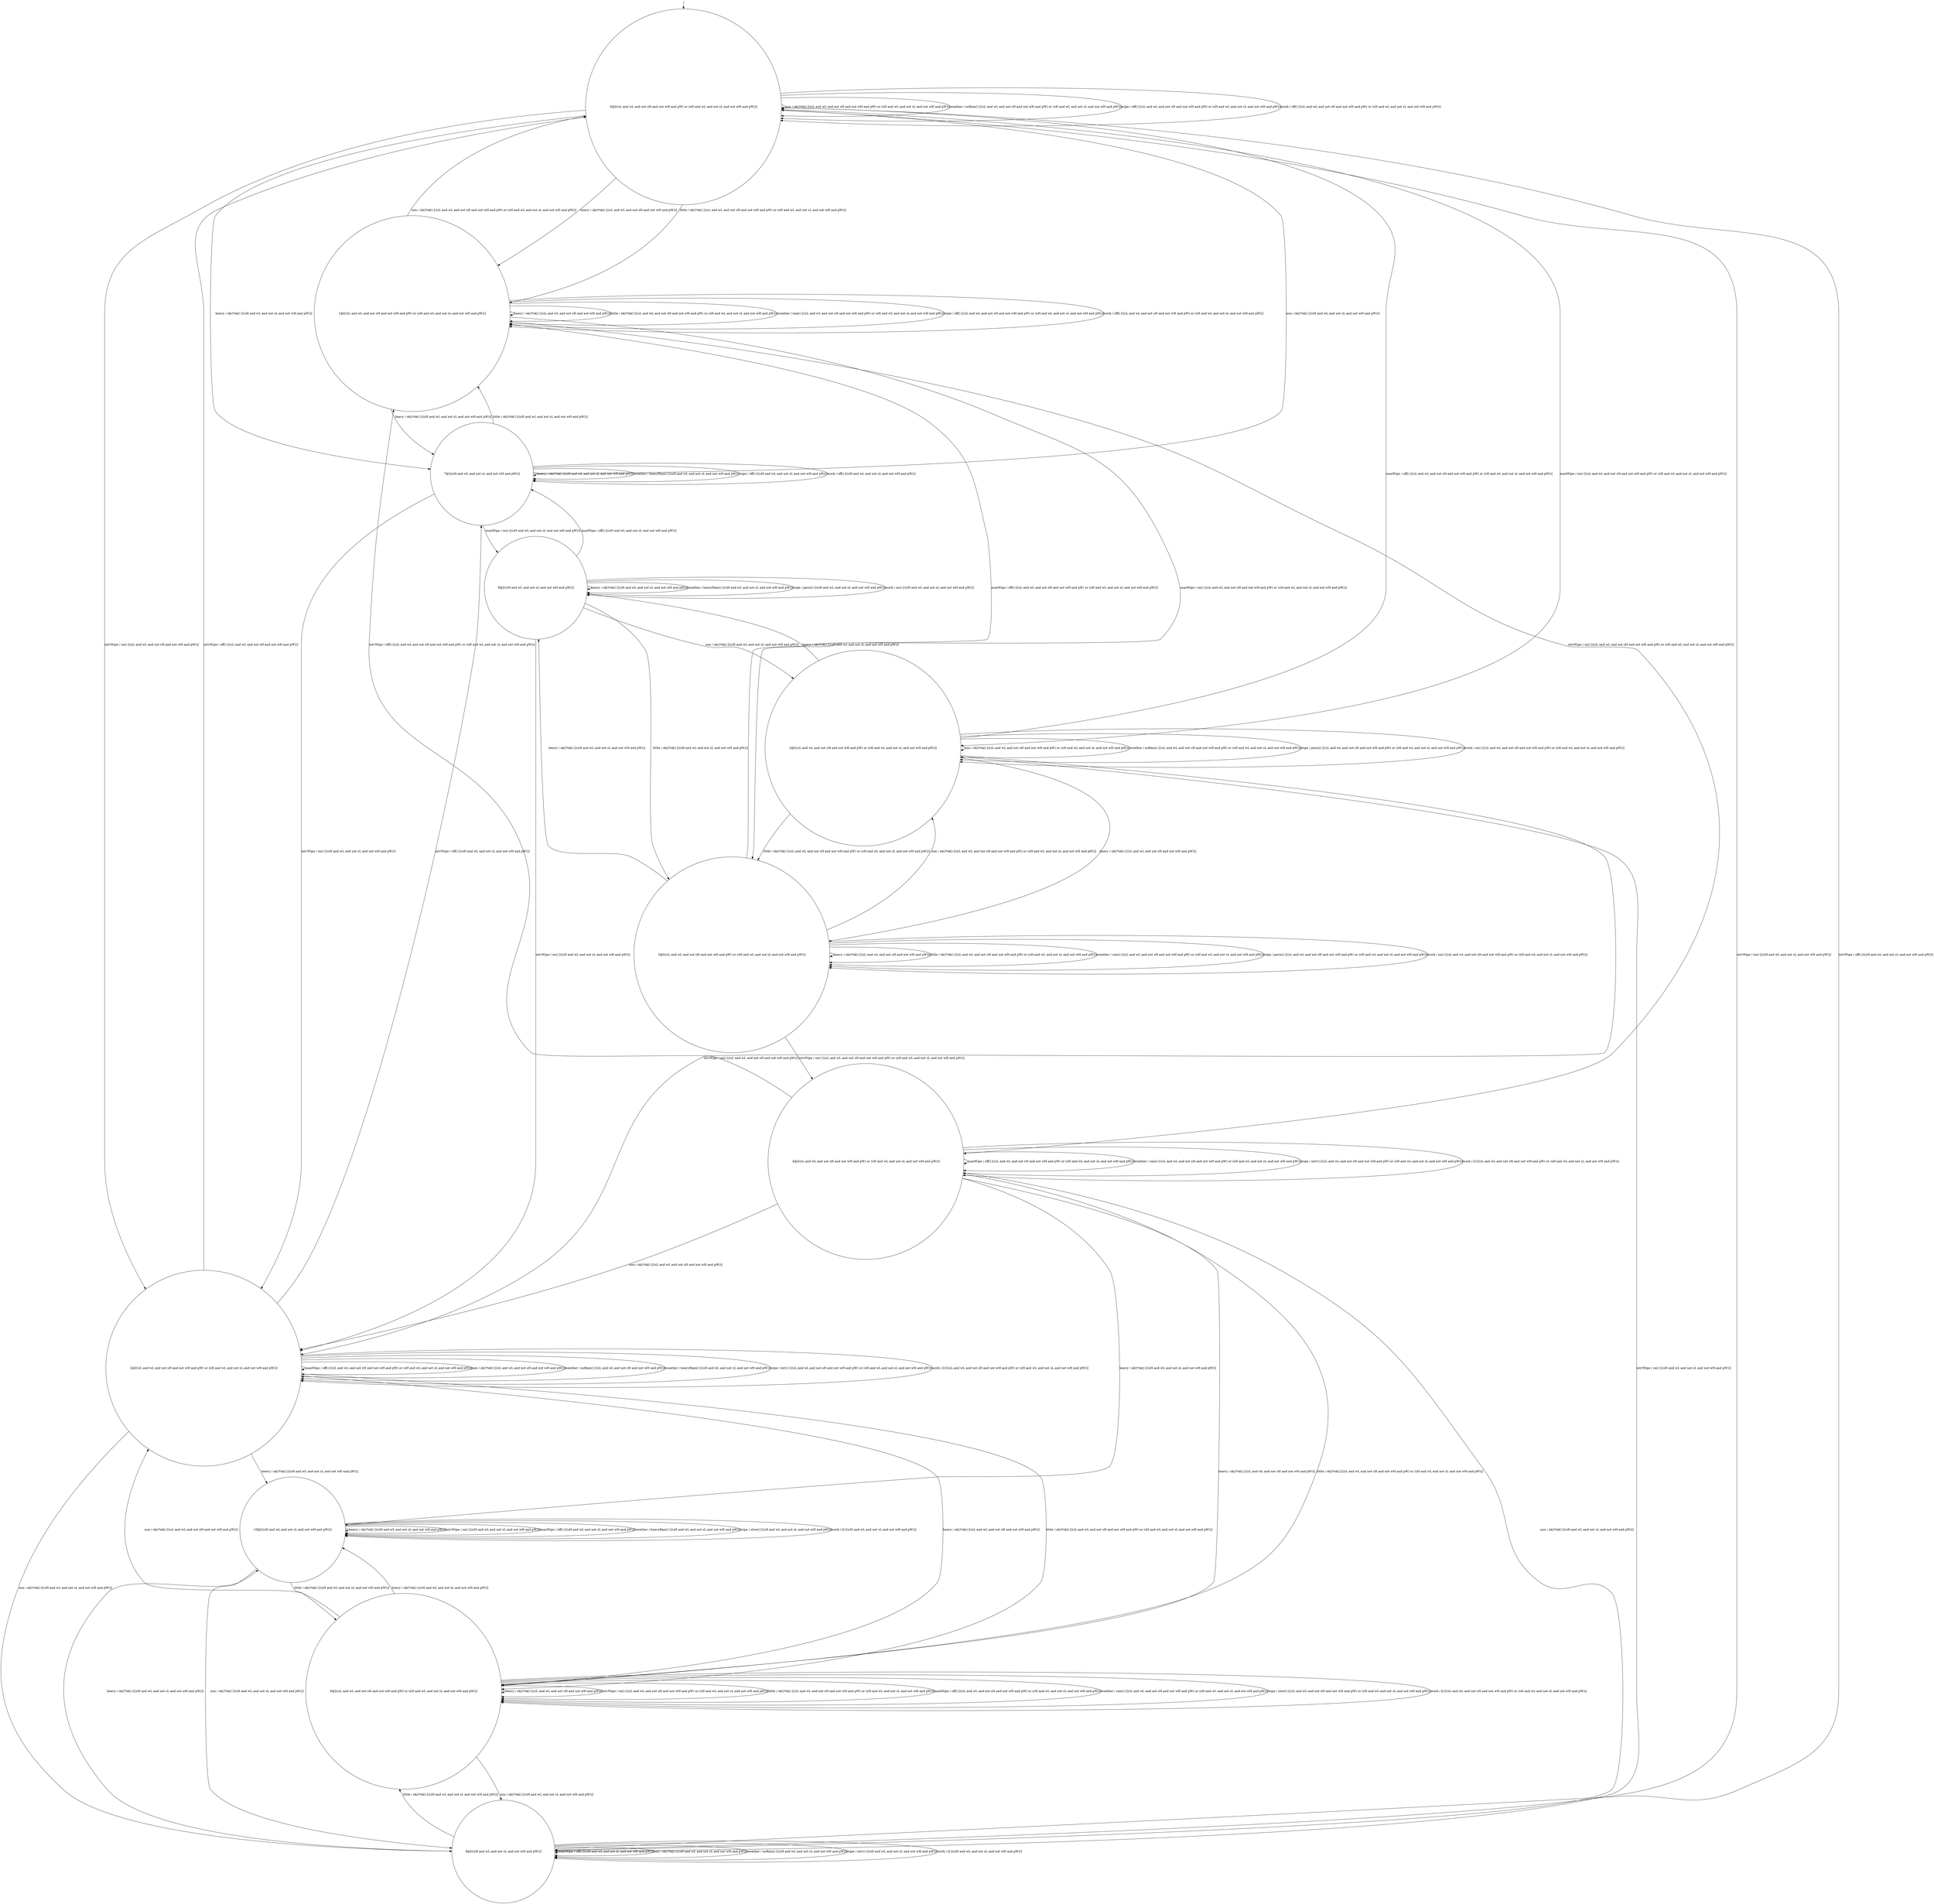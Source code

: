 digraph g {
	edge [lblstyle="above, sloped"];
	s0 [shape="circle" label="0@[((sL and wL and not sH and not wH and pW) or (sH and wL and not sL and not wH and pW))]"];
	s1 [shape="circle" label="1@[((sL and wL and not sH and not wH and pW) or (sH and wL and not sL and not wH and pW))]"];
	s2 [shape="circle" label="2@[((sL and wL and not sH and not wH and pW) or (sH and wL and not sL and not wH and pW))]"];
	s3 [shape="circle" label="3@[((sL and wL and not sH and not wH and pW) or (sH and wL and not sL and not wH and pW))]"];
	s4 [shape="circle" label="4@[((sL and wL and not sH and not wH and pW) or (sH and wL and not sL and not wH and pW))]"];
	s5 [shape="circle" label="5@[((sL and wL and not sH and not wH and pW) or (sH and wL and not sL and not wH and pW))]"];
	s6 [shape="circle" label="6@[((sL and wL and not sH and not wH and pW) or (sH and wL and not sL and not wH and pW))]"];
	s7 [shape="circle" label="7@[((sH and wL and not sL and not wH and pW))]"];
	s8 [shape="circle" label="8@[((sH and wL and not sL and not wH and pW))]"];
	s9 [shape="circle" label="9@[((sH and wL and not sL and not wH and pW))]"];
	s10 [shape="circle" label="10@[((sH and wL and not sL and not wH and pW))]"];
	s0 -> s7 [label="heavy / ok()*ok() [((sH and wL and not sL and not wH and pW))]"];
	s0 -> s1 [label="heavy / ok()*ok() [((sL and wL and not sH and not wH and pW))]"];
	s0 -> s8 [label="intvWipe / on() [((sH and wL and not sL and not wH and pW))]"];
	s0 -> s2 [label="intvWipe / on() [((sL and wL and not sH and not wH and pW))]"];
	s0 -> s1 [label="little / ok()*ok() [((sL and wL and not sH and not wH and pW) or (sH and wL and not sL and not wH and pW))]"];
	s0 -> s3 [label="manWipe / on() [((sL and wL and not sH and not wH and pW) or (sH and wL and not sL and not wH and pW))]"];
	s0 -> s0 [label="non / ok()*ok() [((sL and wL and not sH and not wH and pW) or (sH and wL and not sL and not wH and pW))]"];
	s0 -> s0 [label="weather / noRain() [((sL and wL and not sH and not wH and pW) or (sH and wL and not sL and not wH and pW))]"];
	s0 -> s0 [label="wipe / off() [((sL and wL and not sH and not wH and pW) or (sH and wL and not sL and not wH and pW))]"];
	s0 -> s0 [label="work / off() [((sL and wL and not sH and not wH and pW) or (sH and wL and not sL and not wH and pW))]"];
	s1 -> s7 [label="heavy / ok()*ok() [((sH and wL and not sL and not wH and pW))]"];
	s1 -> s1 [label="heavy / ok()*ok() [((sL and wL and not sH and not wH and pW))]"];
	s1 -> s4 [label="intvWipe / on() [((sL and wL and not sH and not wH and pW) or (sH and wL and not sL and not wH and pW))]"];
	s1 -> s1 [label="little / ok()*ok() [((sL and wL and not sH and not wH and pW) or (sH and wL and not sL and not wH and pW))]"];
	s1 -> s5 [label="manWipe / on() [((sL and wL and not sH and not wH and pW) or (sH and wL and not sL and not wH and pW))]"];
	s1 -> s0 [label="non / ok()*ok() [((sL and wL and not sH and not wH and pW) or (sH and wL and not sL and not wH and pW))]"];
	s1 -> s1 [label="weather / rain() [((sL and wL and not sH and not wH and pW) or (sH and wL and not sL and not wH and pW))]"];
	s1 -> s1 [label="wipe / off() [((sL and wL and not sH and not wH and pW) or (sH and wL and not sL and not wH and pW))]"];
	s1 -> s1 [label="work / off() [((sL and wL and not sH and not wH and pW) or (sH and wL and not sL and not wH and pW))]"];
	s2 -> s10 [label="heavy / ok()*ok() [((sH and wL and not sL and not wH and pW))]"];
	s2 -> s6 [label="heavy / ok()*ok() [((sL and wL and not sH and not wH and pW))]"];
	s2 -> s0 [label="intvWipe / off() [((sL and wL and not sH and not wH and pW))]"];
	s2 -> s7 [label="intvWipe / off() [((sH and wL and not sL and not wH and pW))]"];
	s2 -> s6 [label="little / ok()*ok() [((sL and wL and not sH and not wH and pW) or (sH and wL and not sL and not wH and pW))]"];
	s2 -> s2 [label="manWipe / off() [((sL and wL and not sH and not wH and pW) or (sH and wL and not sL and not wH and pW))]"];
	s2 -> s2 [label="non / ok()*ok() [((sL and wL and not sH and not wH and pW))]"];
	s2 -> s8 [label="non / ok()*ok() [((sH and wL and not sL and not wH and pW))]"];
	s2 -> s2 [label="weather / noRain() [((sL and wL and not sH and not wH and pW))]"];
	s2 -> s2 [label="weather / heavyRain() [((sH and wL and not sL and not wH and pW))]"];
	s2 -> s2 [label="wipe / intv() [((sL and wL and not sH and not wH and pW) or (sH and wL and not sL and not wH and pW))]"];
	s2 -> s2 [label="work / Ω [((sL and wL and not sH and not wH and pW) or (sH and wL and not sL and not wH and pW))]"];
	s3 -> s9 [label="heavy / ok()*ok() [((sH and wL and not sL and not wH and pW))]"];
	s3 -> s5 [label="heavy / ok()*ok() [((sL and wL and not sH and not wH and pW))]"];
	s3 -> s2 [label="intvWipe / on() [((sL and wL and not sH and not wH and pW))]"];
	s3 -> s8 [label="intvWipe / on() [((sH and wL and not sL and not wH and pW))]"];
	s3 -> s5 [label="little / ok()*ok() [((sL and wL and not sH and not wH and pW) or (sH and wL and not sL and not wH and pW))]"];
	s3 -> s0 [label="manWipe / off() [((sL and wL and not sH and not wH and pW) or (sH and wL and not sL and not wH and pW))]"];
	s3 -> s3 [label="non / ok()*ok() [((sL and wL and not sH and not wH and pW) or (sH and wL and not sL and not wH and pW))]"];
	s3 -> s3 [label="weather / noRain() [((sL and wL and not sH and not wH and pW) or (sH and wL and not sL and not wH and pW))]"];
	s3 -> s3 [label="wipe / perm() [((sL and wL and not sH and not wH and pW) or (sH and wL and not sL and not wH and pW))]"];
	s3 -> s3 [label="work / on() [((sL and wL and not sH and not wH and pW) or (sH and wL and not sL and not wH and pW))]"];
	s4 -> s6 [label="heavy / ok()*ok() [((sL and wL and not sH and not wH and pW))]"];
	s4 -> s10 [label="heavy / ok()*ok() [((sH and wL and not sL and not wH and pW))]"];
	s4 -> s1 [label="intvWipe / off() [((sL and wL and not sH and not wH and pW) or (sH and wL and not sL and not wH and pW))]"];
	s4 -> s6 [label="little / ok()*ok() [((sL and wL and not sH and not wH and pW) or (sH and wL and not sL and not wH and pW))]"];
	s4 -> s4 [label="manWipe / off() [((sL and wL and not sH and not wH and pW) or (sH and wL and not sL and not wH and pW))]"];
	s4 -> s2 [label="non / ok()*ok() [((sL and wL and not sH and not wH and pW))]"];
	s4 -> s8 [label="non / ok()*ok() [((sH and wL and not sL and not wH and pW))]"];
	s4 -> s4 [label="weather / rain() [((sL and wL and not sH and not wH and pW) or (sH and wL and not sL and not wH and pW))]"];
	s4 -> s4 [label="wipe / intv() [((sL and wL and not sH and not wH and pW) or (sH and wL and not sL and not wH and pW))]"];
	s4 -> s4 [label="work / Ω [((sL and wL and not sH and not wH and pW) or (sH and wL and not sL and not wH and pW))]"];
	s5 -> s9 [label="heavy / ok()*ok() [((sH and wL and not sL and not wH and pW))]"];
	s5 -> s5 [label="heavy / ok()*ok() [((sL and wL and not sH and not wH and pW))]"];
	s5 -> s4 [label="intvWipe / on() [((sL and wL and not sH and not wH and pW) or (sH and wL and not sL and not wH and pW))]"];
	s5 -> s5 [label="little / ok()*ok() [((sL and wL and not sH and not wH and pW) or (sH and wL and not sL and not wH and pW))]"];
	s5 -> s1 [label="manWipe / off() [((sL and wL and not sH and not wH and pW) or (sH and wL and not sL and not wH and pW))]"];
	s5 -> s3 [label="non / ok()*ok() [((sL and wL and not sH and not wH and pW) or (sH and wL and not sL and not wH and pW))]"];
	s5 -> s5 [label="weather / rain() [((sL and wL and not sH and not wH and pW) or (sH and wL and not sL and not wH and pW))]"];
	s5 -> s5 [label="wipe / perm() [((sL and wL and not sH and not wH and pW) or (sH and wL and not sL and not wH and pW))]"];
	s5 -> s5 [label="work / on() [((sL and wL and not sH and not wH and pW) or (sH and wL and not sL and not wH and pW))]"];
	s6 -> s6 [label="heavy / ok()*ok() [((sL and wL and not sH and not wH and pW))]"];
	s6 -> s10 [label="heavy / ok()*ok() [((sH and wL and not sL and not wH and pW))]"];
	s6 -> s6 [label="intvWipe / on() [((sL and wL and not sH and not wH and pW) or (sH and wL and not sL and not wH and pW))]"];
	s6 -> s6 [label="little / ok()*ok() [((sL and wL and not sH and not wH and pW) or (sH and wL and not sL and not wH and pW))]"];
	s6 -> s6 [label="manWipe / off() [((sL and wL and not sH and not wH and pW) or (sH and wL and not sL and not wH and pW))]"];
	s6 -> s2 [label="non / ok()*ok() [((sL and wL and not sH and not wH and pW))]"];
	s6 -> s8 [label="non / ok()*ok() [((sH and wL and not sL and not wH and pW))]"];
	s6 -> s6 [label="weather / rain() [((sL and wL and not sH and not wH and pW) or (sH and wL and not sL and not wH and pW))]"];
	s6 -> s6 [label="wipe / slow() [((sL and wL and not sH and not wH and pW) or (sH and wL and not sL and not wH and pW))]"];
	s6 -> s6 [label="work / Ω [((sL and wL and not sH and not wH and pW) or (sH and wL and not sL and not wH and pW))]"];
	s7 -> s7 [label="heavy / ok()*ok() [((sH and wL and not sL and not wH and pW))]"];
	s7 -> s2 [label="intvWipe / on() [((sH and wL and not sL and not wH and pW))]"];
	s7 -> s1 [label="little / ok()*ok() [((sH and wL and not sL and not wH and pW))]"];
	s7 -> s9 [label="manWipe / on() [((sH and wL and not sL and not wH and pW))]"];
	s7 -> s0 [label="non / ok()*ok() [((sH and wL and not sL and not wH and pW))]"];
	s7 -> s7 [label="weather / heavyRain() [((sH and wL and not sL and not wH and pW))]"];
	s7 -> s7 [label="wipe / off() [((sH and wL and not sL and not wH and pW))]"];
	s7 -> s7 [label="work / off() [((sH and wL and not sL and not wH and pW))]"];
	s8 -> s10 [label="heavy / ok()*ok() [((sH and wL and not sL and not wH and pW))]"];
	s8 -> s0 [label="intvWipe / off() [((sH and wL and not sL and not wH and pW))]"];
	s8 -> s6 [label="little / ok()*ok() [((sH and wL and not sL and not wH and pW))]"];
	s8 -> s8 [label="manWipe / off() [((sH and wL and not sL and not wH and pW))]"];
	s8 -> s8 [label="non / ok()*ok() [((sH and wL and not sL and not wH and pW))]"];
	s8 -> s8 [label="weather / noRain() [((sH and wL and not sL and not wH and pW))]"];
	s8 -> s8 [label="wipe / intv() [((sH and wL and not sL and not wH and pW))]"];
	s8 -> s8 [label="work / Ω [((sH and wL and not sL and not wH and pW))]"];
	s9 -> s9 [label="heavy / ok()*ok() [((sH and wL and not sL and not wH and pW))]"];
	s9 -> s2 [label="intvWipe / on() [((sH and wL and not sL and not wH and pW))]"];
	s9 -> s5 [label="little / ok()*ok() [((sH and wL and not sL and not wH and pW))]"];
	s9 -> s7 [label="manWipe / off() [((sH and wL and not sL and not wH and pW))]"];
	s9 -> s3 [label="non / ok()*ok() [((sH and wL and not sL and not wH and pW))]"];
	s9 -> s9 [label="weather / heavyRain() [((sH and wL and not sL and not wH and pW))]"];
	s9 -> s9 [label="wipe / perm() [((sH and wL and not sL and not wH and pW))]"];
	s9 -> s9 [label="work / on() [((sH and wL and not sL and not wH and pW))]"];
	s10 -> s10 [label="heavy / ok()*ok() [((sH and wL and not sL and not wH and pW))]"];
	s10 -> s10 [label="intvWipe / on() [((sH and wL and not sL and not wH and pW))]"];
	s10 -> s6 [label="little / ok()*ok() [((sH and wL and not sL and not wH and pW))]"];
	s10 -> s10 [label="manWipe / off() [((sH and wL and not sL and not wH and pW))]"];
	s10 -> s8 [label="non / ok()*ok() [((sH and wL and not sL and not wH and pW))]"];
	s10 -> s10 [label="weather / heavyRain() [((sH and wL and not sL and not wH and pW))]"];
	s10 -> s10 [label="wipe / slow() [((sH and wL and not sL and not wH and pW))]"];
	s10 -> s10 [label="work / Ω [((sH and wL and not sL and not wH and pW))]"];
	__start0 [label="" shape="none" width="0" height="0"];
	__start0 -> s0;
}